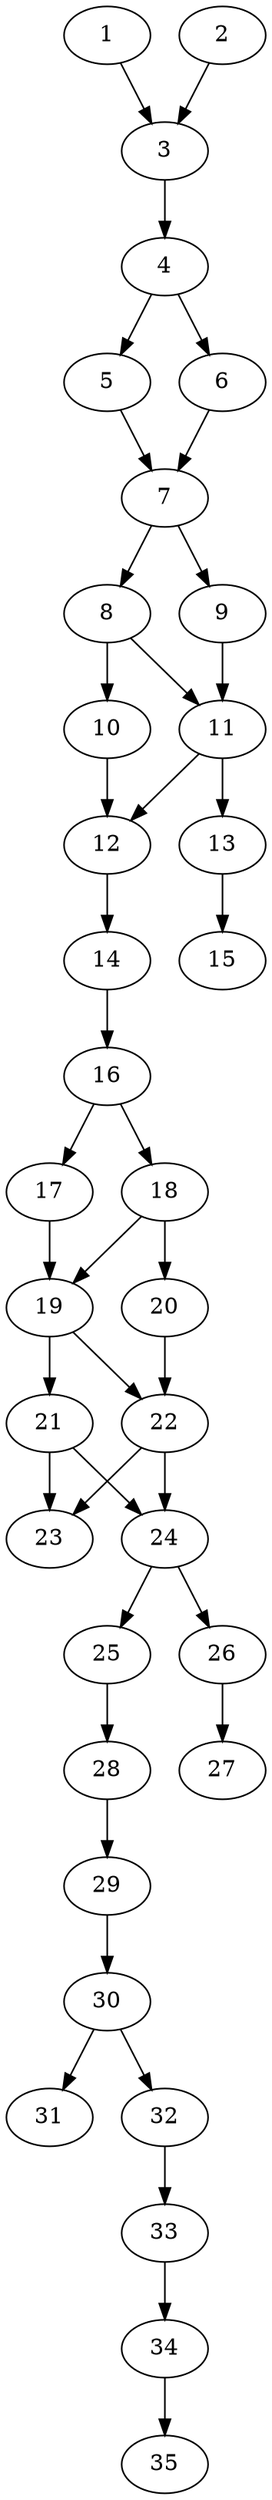 // DAG automatically generated by daggen at Thu Oct  3 14:05:38 2019
// ./daggen --dot -n 35 --ccr 0.5 --fat 0.3 --regular 0.9 --density 0.6 --mindata 5242880 --maxdata 52428800 
digraph G {
  1 [size="49115136", alpha="0.01", expect_size="24557568"] 
  1 -> 3 [size ="24557568"]
  2 [size="45518848", alpha="0.09", expect_size="22759424"] 
  2 -> 3 [size ="22759424"]
  3 [size="92870656", alpha="0.12", expect_size="46435328"] 
  3 -> 4 [size ="46435328"]
  4 [size="90988544", alpha="0.01", expect_size="45494272"] 
  4 -> 5 [size ="45494272"]
  4 -> 6 [size ="45494272"]
  5 [size="50010112", alpha="0.15", expect_size="25005056"] 
  5 -> 7 [size ="25005056"]
  6 [size="22710272", alpha="0.10", expect_size="11355136"] 
  6 -> 7 [size ="11355136"]
  7 [size="28207104", alpha="0.07", expect_size="14103552"] 
  7 -> 8 [size ="14103552"]
  7 -> 9 [size ="14103552"]
  8 [size="102031360", alpha="0.06", expect_size="51015680"] 
  8 -> 10 [size ="51015680"]
  8 -> 11 [size ="51015680"]
  9 [size="84260864", alpha="0.15", expect_size="42130432"] 
  9 -> 11 [size ="42130432"]
  10 [size="61796352", alpha="0.01", expect_size="30898176"] 
  10 -> 12 [size ="30898176"]
  11 [size="83986432", alpha="0.13", expect_size="41993216"] 
  11 -> 12 [size ="41993216"]
  11 -> 13 [size ="41993216"]
  12 [size="88123392", alpha="0.10", expect_size="44061696"] 
  12 -> 14 [size ="44061696"]
  13 [size="37378048", alpha="0.15", expect_size="18689024"] 
  13 -> 15 [size ="18689024"]
  14 [size="95451136", alpha="0.03", expect_size="47725568"] 
  14 -> 16 [size ="47725568"]
  15 [size="100929536", alpha="0.14", expect_size="50464768"] 
  16 [size="78368768", alpha="0.01", expect_size="39184384"] 
  16 -> 17 [size ="39184384"]
  16 -> 18 [size ="39184384"]
  17 [size="29388800", alpha="0.01", expect_size="14694400"] 
  17 -> 19 [size ="14694400"]
  18 [size="61202432", alpha="0.16", expect_size="30601216"] 
  18 -> 19 [size ="30601216"]
  18 -> 20 [size ="30601216"]
  19 [size="88348672", alpha="0.17", expect_size="44174336"] 
  19 -> 21 [size ="44174336"]
  19 -> 22 [size ="44174336"]
  20 [size="63195136", alpha="0.08", expect_size="31597568"] 
  20 -> 22 [size ="31597568"]
  21 [size="66580480", alpha="0.06", expect_size="33290240"] 
  21 -> 23 [size ="33290240"]
  21 -> 24 [size ="33290240"]
  22 [size="35426304", alpha="0.11", expect_size="17713152"] 
  22 -> 23 [size ="17713152"]
  22 -> 24 [size ="17713152"]
  23 [size="80562176", alpha="0.15", expect_size="40281088"] 
  24 [size="57894912", alpha="0.15", expect_size="28947456"] 
  24 -> 25 [size ="28947456"]
  24 -> 26 [size ="28947456"]
  25 [size="73897984", alpha="0.03", expect_size="36948992"] 
  25 -> 28 [size ="36948992"]
  26 [size="44032000", alpha="0.14", expect_size="22016000"] 
  26 -> 27 [size ="22016000"]
  27 [size="47138816", alpha="0.09", expect_size="23569408"] 
  28 [size="51343360", alpha="0.04", expect_size="25671680"] 
  28 -> 29 [size ="25671680"]
  29 [size="30703616", alpha="0.14", expect_size="15351808"] 
  29 -> 30 [size ="15351808"]
  30 [size="18782208", alpha="0.14", expect_size="9391104"] 
  30 -> 31 [size ="9391104"]
  30 -> 32 [size ="9391104"]
  31 [size="54278144", alpha="0.11", expect_size="27139072"] 
  32 [size="81448960", alpha="0.04", expect_size="40724480"] 
  32 -> 33 [size ="40724480"]
  33 [size="40955904", alpha="0.02", expect_size="20477952"] 
  33 -> 34 [size ="20477952"]
  34 [size="15187968", alpha="0.19", expect_size="7593984"] 
  34 -> 35 [size ="7593984"]
  35 [size="84645888", alpha="0.14", expect_size="42322944"] 
}
